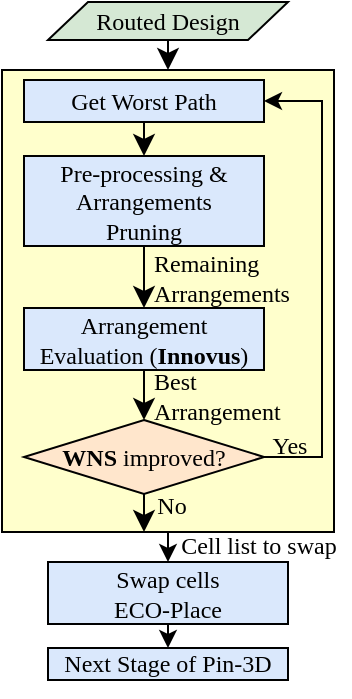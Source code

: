 <mxfile version="24.3.1" type="github" pages="2">
  <diagram name="Page-1" id="XErxERJ1ZHLDVIIJKSSp">
    <mxGraphModel dx="517" dy="1039" grid="0" gridSize="10" guides="1" tooltips="1" connect="1" arrows="1" fold="1" page="0" pageScale="1" pageWidth="850" pageHeight="1100" background="none" math="0" shadow="0">
      <root>
        <mxCell id="0" />
        <mxCell id="1" parent="0" />
        <mxCell id="jLSsSlZWC7ViVXlGuK6f-1" style="edgeStyle=orthogonalEdgeStyle;rounded=0;orthogonalLoop=1;jettySize=auto;html=1;exitX=0.5;exitY=1;exitDx=0;exitDy=0;entryX=0.5;entryY=0;entryDx=0;entryDy=0;" edge="1" parent="1" target="jLSsSlZWC7ViVXlGuK6f-22">
          <mxGeometry relative="1" as="geometry">
            <mxPoint x="323" y="48" as="sourcePoint" />
          </mxGeometry>
        </mxCell>
        <mxCell id="jLSsSlZWC7ViVXlGuK6f-2" value="" style="rounded=0;whiteSpace=wrap;html=1;fillColor=#FFFFCC;strokeColor=#000000;" vertex="1" parent="1">
          <mxGeometry x="240" y="-181" width="166" height="231" as="geometry" />
        </mxCell>
        <mxCell id="jLSsSlZWC7ViVXlGuK6f-3" style="edgeStyle=none;curved=1;rounded=0;orthogonalLoop=1;jettySize=auto;html=1;exitX=0.5;exitY=1;exitDx=0;exitDy=0;entryX=0.5;entryY=0;entryDx=0;entryDy=0;fontSize=12;startSize=8;endSize=8;strokeColor=#000000;fontColor=#000000;fillColor=#ffe6cc;" edge="1" parent="1" source="jLSsSlZWC7ViVXlGuK6f-4" target="jLSsSlZWC7ViVXlGuK6f-2">
          <mxGeometry relative="1" as="geometry" />
        </mxCell>
        <mxCell id="jLSsSlZWC7ViVXlGuK6f-4" value="Routed Design" style="shape=parallelogram;perimeter=parallelogramPerimeter;whiteSpace=wrap;html=1;fixedSize=1;fontFamily=Times New Roman;fillColor=#d5e8d4;strokeColor=#000000;" vertex="1" parent="1">
          <mxGeometry x="263" y="-215" width="120" height="19" as="geometry" />
        </mxCell>
        <mxCell id="jLSsSlZWC7ViVXlGuK6f-5" style="edgeStyle=none;curved=1;rounded=0;orthogonalLoop=1;jettySize=auto;html=1;exitX=0.5;exitY=1;exitDx=0;exitDy=0;entryX=0.5;entryY=0;entryDx=0;entryDy=0;fontSize=12;startSize=8;endSize=8;strokeColor=#000000;fontColor=#000000;fillColor=#ffe6cc;" edge="1" parent="1" source="jLSsSlZWC7ViVXlGuK6f-6" target="jLSsSlZWC7ViVXlGuK6f-8">
          <mxGeometry relative="1" as="geometry" />
        </mxCell>
        <mxCell id="jLSsSlZWC7ViVXlGuK6f-6" value="Get Worst Path" style="rounded=0;whiteSpace=wrap;html=1;fontFamily=Times New Roman;fillColor=#dae8fc;strokeColor=#000000;" vertex="1" parent="1">
          <mxGeometry x="251" y="-176" width="120" height="21" as="geometry" />
        </mxCell>
        <mxCell id="jLSsSlZWC7ViVXlGuK6f-7" style="edgeStyle=none;curved=1;rounded=0;orthogonalLoop=1;jettySize=auto;html=1;exitX=0.5;exitY=1;exitDx=0;exitDy=0;entryX=0.5;entryY=0;entryDx=0;entryDy=0;fontSize=12;startSize=8;endSize=8;strokeColor=#000000;fontColor=#000000;fillColor=#ffe6cc;" edge="1" parent="1" source="jLSsSlZWC7ViVXlGuK6f-8" target="jLSsSlZWC7ViVXlGuK6f-9">
          <mxGeometry relative="1" as="geometry" />
        </mxCell>
        <mxCell id="jLSsSlZWC7ViVXlGuK6f-8" value="Pre-processing &amp;amp;&lt;div&gt;Arrangements&lt;/div&gt;&lt;div&gt;Pruning&lt;/div&gt;" style="rounded=0;whiteSpace=wrap;html=1;fontFamily=Times New Roman;fillColor=#dae8fc;strokeColor=#000000;" vertex="1" parent="1">
          <mxGeometry x="251" y="-138" width="120" height="45" as="geometry" />
        </mxCell>
        <mxCell id="jLSsSlZWC7ViVXlGuK6f-9" value="Arrangement Evaluation (&lt;b&gt;Innovus&lt;/b&gt;)" style="rounded=0;whiteSpace=wrap;html=1;fontFamily=Times New Roman;fillColor=#dae8fc;strokeColor=#000000;" vertex="1" parent="1">
          <mxGeometry x="251" y="-62" width="120" height="31" as="geometry" />
        </mxCell>
        <mxCell id="jLSsSlZWC7ViVXlGuK6f-10" style="edgeStyle=none;curved=1;rounded=0;orthogonalLoop=1;jettySize=auto;html=1;exitX=0.5;exitY=1;exitDx=0;exitDy=0;fontSize=12;startSize=8;endSize=8;strokeColor=#000000;fontColor=#000000;fillColor=#ffe6cc;" edge="1" parent="1" source="jLSsSlZWC7ViVXlGuK6f-12">
          <mxGeometry relative="1" as="geometry">
            <mxPoint x="311" y="50" as="targetPoint" />
          </mxGeometry>
        </mxCell>
        <mxCell id="jLSsSlZWC7ViVXlGuK6f-11" style="edgeStyle=orthogonalEdgeStyle;rounded=0;orthogonalLoop=1;jettySize=auto;html=1;exitX=1;exitY=0.5;exitDx=0;exitDy=0;entryX=1;entryY=0.5;entryDx=0;entryDy=0;" edge="1" parent="1" source="jLSsSlZWC7ViVXlGuK6f-12" target="jLSsSlZWC7ViVXlGuK6f-6">
          <mxGeometry relative="1" as="geometry">
            <Array as="points">
              <mxPoint x="400" y="13" />
              <mxPoint x="400" y="-165" />
            </Array>
          </mxGeometry>
        </mxCell>
        <mxCell id="jLSsSlZWC7ViVXlGuK6f-12" value="&lt;b&gt;WNS&lt;/b&gt; improved?" style="rhombus;whiteSpace=wrap;html=1;fontFamily=Times New Roman;fillColor=#ffe6cc;strokeColor=#000000;" vertex="1" parent="1">
          <mxGeometry x="251" y="-6" width="120" height="37" as="geometry" />
        </mxCell>
        <mxCell id="jLSsSlZWC7ViVXlGuK6f-13" style="edgeStyle=none;curved=1;rounded=0;orthogonalLoop=1;jettySize=auto;html=1;exitX=0.5;exitY=1;exitDx=0;exitDy=0;fontSize=12;startSize=8;endSize=8;strokeColor=#000000;fontColor=#000000;fillColor=#ffe6cc;" edge="1" parent="1" source="jLSsSlZWC7ViVXlGuK6f-12" target="jLSsSlZWC7ViVXlGuK6f-12">
          <mxGeometry relative="1" as="geometry" />
        </mxCell>
        <mxCell id="jLSsSlZWC7ViVXlGuK6f-14" style="edgeStyle=none;curved=1;rounded=0;orthogonalLoop=1;jettySize=auto;html=1;exitX=0.5;exitY=0;exitDx=0;exitDy=0;fontSize=12;startSize=8;endSize=8;strokeColor=#000000;fontColor=#000000;fillColor=#ffe6cc;" edge="1" parent="1" source="jLSsSlZWC7ViVXlGuK6f-12" target="jLSsSlZWC7ViVXlGuK6f-12">
          <mxGeometry relative="1" as="geometry" />
        </mxCell>
        <mxCell id="jLSsSlZWC7ViVXlGuK6f-15" style="edgeStyle=none;curved=1;rounded=0;orthogonalLoop=1;jettySize=auto;html=1;exitX=0.5;exitY=1;exitDx=0;exitDy=0;entryX=0.5;entryY=0;entryDx=0;entryDy=0;fontSize=12;startSize=8;endSize=8;strokeColor=#000000;fontColor=#000000;fillColor=#ffe6cc;" edge="1" parent="1" source="jLSsSlZWC7ViVXlGuK6f-9" target="jLSsSlZWC7ViVXlGuK6f-12">
          <mxGeometry relative="1" as="geometry">
            <mxPoint x="311" y="-23" as="sourcePoint" />
            <mxPoint x="321" y="-44" as="targetPoint" />
          </mxGeometry>
        </mxCell>
        <mxCell id="jLSsSlZWC7ViVXlGuK6f-16" value="Yes" style="text;html=1;align=center;verticalAlign=middle;whiteSpace=wrap;rounded=0;fontSize=12;fontFamily=Times New Roman;strokeColor=none;fillColor=none;" vertex="1" parent="1">
          <mxGeometry x="354" y="-8" width="60" height="30" as="geometry" />
        </mxCell>
        <mxCell id="jLSsSlZWC7ViVXlGuK6f-17" value="No" style="text;html=1;align=center;verticalAlign=middle;whiteSpace=wrap;rounded=0;fontSize=12;fontFamily=Times New Roman;strokeColor=none;fillColor=none;" vertex="1" parent="1">
          <mxGeometry x="295" y="22" width="60" height="30" as="geometry" />
        </mxCell>
        <mxCell id="jLSsSlZWC7ViVXlGuK6f-18" value="&lt;font face=&quot;Times New Roman&quot;&gt;Remaining&lt;/font&gt;&lt;div&gt;&lt;font face=&quot;Times New Roman&quot;&gt;Arrangements&lt;/font&gt;&lt;/div&gt;" style="text;html=1;align=left;verticalAlign=middle;whiteSpace=wrap;rounded=0;" vertex="1" parent="1">
          <mxGeometry x="314" y="-92" width="60" height="30" as="geometry" />
        </mxCell>
        <mxCell id="jLSsSlZWC7ViVXlGuK6f-19" value="&lt;font face=&quot;Times New Roman&quot;&gt;Best Arrangement&lt;/font&gt;" style="text;html=1;align=left;verticalAlign=middle;whiteSpace=wrap;rounded=0;" vertex="1" parent="1">
          <mxGeometry x="314" y="-33" width="67" height="30" as="geometry" />
        </mxCell>
        <mxCell id="jLSsSlZWC7ViVXlGuK6f-20" value="Cell list to swap" style="text;html=1;align=center;verticalAlign=middle;whiteSpace=wrap;rounded=0;fontFamily=Times New Roman;" vertex="1" parent="1">
          <mxGeometry x="323" y="42" width="91" height="30" as="geometry" />
        </mxCell>
        <mxCell id="jLSsSlZWC7ViVXlGuK6f-21" style="edgeStyle=orthogonalEdgeStyle;rounded=0;orthogonalLoop=1;jettySize=auto;html=1;exitX=0.5;exitY=1;exitDx=0;exitDy=0;entryX=0.5;entryY=0;entryDx=0;entryDy=0;" edge="1" parent="1" source="jLSsSlZWC7ViVXlGuK6f-22" target="jLSsSlZWC7ViVXlGuK6f-23">
          <mxGeometry relative="1" as="geometry" />
        </mxCell>
        <mxCell id="jLSsSlZWC7ViVXlGuK6f-22" value="Swap cells&lt;div&gt;ECO-Place&lt;/div&gt;" style="rounded=0;whiteSpace=wrap;html=1;fontFamily=Times New Roman;fillColor=#dae8fc;strokeColor=#000000;" vertex="1" parent="1">
          <mxGeometry x="263" y="65" width="120" height="31" as="geometry" />
        </mxCell>
        <mxCell id="jLSsSlZWC7ViVXlGuK6f-23" value="Next Stage of Pin-3D" style="rounded=0;whiteSpace=wrap;html=1;fontFamily=Times New Roman;fillColor=#dae8fc;strokeColor=#000000;" vertex="1" parent="1">
          <mxGeometry x="263" y="108" width="120" height="16" as="geometry" />
        </mxCell>
        <mxCell id="jLSsSlZWC7ViVXlGuK6f-24" style="edgeStyle=orthogonalEdgeStyle;rounded=0;orthogonalLoop=1;jettySize=auto;html=1;exitX=0.5;exitY=1;exitDx=0;exitDy=0;" edge="1" parent="1" source="jLSsSlZWC7ViVXlGuK6f-23" target="jLSsSlZWC7ViVXlGuK6f-23">
          <mxGeometry relative="1" as="geometry" />
        </mxCell>
      </root>
    </mxGraphModel>
  </diagram>
  <diagram id="l15pQozAcrHHwmY1cU3F" name="Page-2">
    <mxGraphModel dx="517" dy="1739" grid="1" gridSize="10" guides="1" tooltips="1" connect="1" arrows="1" fold="1" page="1" pageScale="1" pageWidth="850" pageHeight="1100" math="0" shadow="0">
      <root>
        <mxCell id="0" />
        <mxCell id="1" parent="0" />
        <mxCell id="x4QGXoq3KPUMwHsE2kM7-2" value="" style="rounded=0;whiteSpace=wrap;html=1;fillColor=#FFFFCC;strokeColor=#000000;" vertex="1" parent="1">
          <mxGeometry x="58" y="-153" width="166" height="193" as="geometry" />
        </mxCell>
        <mxCell id="x4QGXoq3KPUMwHsE2kM7-3" style="edgeStyle=none;curved=1;rounded=0;orthogonalLoop=1;jettySize=auto;html=1;exitX=0.5;exitY=1;exitDx=0;exitDy=0;entryX=0.5;entryY=0;entryDx=0;entryDy=0;fontSize=12;startSize=8;endSize=8;strokeColor=#000000;fontColor=#000000;fillColor=#ffe6cc;" edge="1" parent="1" source="x4QGXoq3KPUMwHsE2kM7-4" target="x4QGXoq3KPUMwHsE2kM7-2">
          <mxGeometry relative="1" as="geometry" />
        </mxCell>
        <mxCell id="x4QGXoq3KPUMwHsE2kM7-4" value="Routed Design" style="shape=parallelogram;perimeter=parallelogramPerimeter;whiteSpace=wrap;html=1;fixedSize=1;fontFamily=Times New Roman;fillColor=#d5e8d4;strokeColor=#000000;" vertex="1" parent="1">
          <mxGeometry x="81" y="-187" width="120" height="19" as="geometry" />
        </mxCell>
        <mxCell id="x4QGXoq3KPUMwHsE2kM7-5" style="edgeStyle=none;curved=1;rounded=0;orthogonalLoop=1;jettySize=auto;html=1;exitX=0.5;exitY=1;exitDx=0;exitDy=0;entryX=0.5;entryY=0;entryDx=0;entryDy=0;fontSize=12;startSize=8;endSize=8;strokeColor=#000000;fontColor=#000000;fillColor=#ffe6cc;" edge="1" parent="1" source="x4QGXoq3KPUMwHsE2kM7-6" target="x4QGXoq3KPUMwHsE2kM7-8">
          <mxGeometry relative="1" as="geometry" />
        </mxCell>
        <mxCell id="x4QGXoq3KPUMwHsE2kM7-6" value="Get &lt;i&gt;&lt;b&gt;N&lt;/b&gt;&lt;/i&gt; Worst Path" style="rounded=0;whiteSpace=wrap;html=1;fontFamily=Times New Roman;fillColor=#dae8fc;strokeColor=#000000;" vertex="1" parent="1">
          <mxGeometry x="81" y="-148" width="120" height="21" as="geometry" />
        </mxCell>
        <mxCell id="x4QGXoq3KPUMwHsE2kM7-7" style="edgeStyle=none;curved=1;rounded=0;orthogonalLoop=1;jettySize=auto;html=1;exitX=0.5;exitY=1;exitDx=0;exitDy=0;entryX=0.5;entryY=0;entryDx=0;entryDy=0;fontSize=12;startSize=8;endSize=8;strokeColor=#000000;fontColor=#000000;fillColor=#ffe6cc;" edge="1" parent="1" source="x4QGXoq3KPUMwHsE2kM7-8" target="x4QGXoq3KPUMwHsE2kM7-9">
          <mxGeometry relative="1" as="geometry" />
        </mxCell>
        <mxCell id="x4QGXoq3KPUMwHsE2kM7-8" value="Pre-processing &amp;amp;&lt;div&gt;Arrangements&lt;/div&gt;&lt;div&gt;Pruning&lt;/div&gt;" style="rounded=0;whiteSpace=wrap;html=1;fontFamily=Times New Roman;fillColor=#dae8fc;strokeColor=#000000;" vertex="1" parent="1">
          <mxGeometry x="81" y="-110" width="120" height="45" as="geometry" />
        </mxCell>
        <mxCell id="x4QGXoq3KPUMwHsE2kM7-9" value="Dynamic Programming&lt;div&gt;+ &lt;b&gt;LSTM&lt;/b&gt;&lt;/div&gt;" style="rounded=0;whiteSpace=wrap;html=1;fontFamily=Times New Roman;fillColor=#dae8fc;strokeColor=#000000;" vertex="1" parent="1">
          <mxGeometry x="81" y="-32" width="120" height="31" as="geometry" />
        </mxCell>
        <mxCell id="x4QGXoq3KPUMwHsE2kM7-14" style="edgeStyle=none;curved=1;rounded=0;orthogonalLoop=1;jettySize=auto;html=1;exitX=0.5;exitY=1;exitDx=0;exitDy=0;entryX=0.5;entryY=1;entryDx=0;entryDy=0;fontSize=12;startSize=8;endSize=8;strokeColor=#000000;fontColor=#000000;fillColor=#ffe6cc;" edge="1" parent="1" source="x4QGXoq3KPUMwHsE2kM7-9" target="x4QGXoq3KPUMwHsE2kM7-2">
          <mxGeometry relative="1" as="geometry">
            <mxPoint x="139" y="-39" as="sourcePoint" />
            <mxPoint x="129" y="16" as="targetPoint" />
          </mxGeometry>
        </mxCell>
        <mxCell id="ILFknQWSma48r7xBrEB1-21" value="&lt;font face=&quot;Times New Roman&quot;&gt;Remaining&lt;/font&gt;&lt;div&gt;&lt;font face=&quot;Times New Roman&quot;&gt;Arrangements&lt;/font&gt;&lt;/div&gt;" style="text;html=1;align=left;verticalAlign=middle;whiteSpace=wrap;rounded=0;" vertex="1" parent="1">
          <mxGeometry x="144" y="-62" width="60" height="30" as="geometry" />
        </mxCell>
        <mxCell id="Q0d1PJMn-KIVESCEy3f6-30" value="&lt;font face=&quot;Times New Roman&quot;&gt;Best Arrangement&lt;/font&gt;&lt;div&gt;&lt;font face=&quot;Times New Roman&quot;&gt;Combination&lt;/font&gt;&lt;/div&gt;" style="text;html=1;align=left;verticalAlign=middle;whiteSpace=wrap;rounded=0;" vertex="1" parent="1">
          <mxGeometry x="144" y="5" width="67" height="30" as="geometry" />
        </mxCell>
        <mxCell id="Q0d1PJMn-KIVESCEy3f6-32" style="edgeStyle=orthogonalEdgeStyle;rounded=0;orthogonalLoop=1;jettySize=auto;html=1;exitX=0.5;exitY=1;exitDx=0;exitDy=0;entryX=0.5;entryY=0;entryDx=0;entryDy=0;" edge="1" parent="1" target="Q0d1PJMn-KIVESCEy3f6-34">
          <mxGeometry relative="1" as="geometry">
            <mxPoint x="141" y="40" as="sourcePoint" />
          </mxGeometry>
        </mxCell>
        <mxCell id="Q0d1PJMn-KIVESCEy3f6-33" style="edgeStyle=orthogonalEdgeStyle;rounded=0;orthogonalLoop=1;jettySize=auto;html=1;exitX=0.5;exitY=1;exitDx=0;exitDy=0;entryX=0.5;entryY=0;entryDx=0;entryDy=0;" edge="1" parent="1" source="Q0d1PJMn-KIVESCEy3f6-34" target="Q0d1PJMn-KIVESCEy3f6-35">
          <mxGeometry relative="1" as="geometry" />
        </mxCell>
        <mxCell id="Q0d1PJMn-KIVESCEy3f6-34" value="Swap cells&lt;div&gt;ECO-Place&lt;/div&gt;" style="rounded=0;whiteSpace=wrap;html=1;fontFamily=Times New Roman;fillColor=#dae8fc;strokeColor=#000000;" vertex="1" parent="1">
          <mxGeometry x="81" y="57" width="120" height="31" as="geometry" />
        </mxCell>
        <mxCell id="Q0d1PJMn-KIVESCEy3f6-35" value="Next Stage of Pin-3D" style="rounded=0;whiteSpace=wrap;html=1;fontFamily=Times New Roman;fillColor=#dae8fc;strokeColor=#000000;" vertex="1" parent="1">
          <mxGeometry x="81" y="100" width="120" height="16" as="geometry" />
        </mxCell>
        <mxCell id="Q0d1PJMn-KIVESCEy3f6-36" style="edgeStyle=orthogonalEdgeStyle;rounded=0;orthogonalLoop=1;jettySize=auto;html=1;exitX=0.5;exitY=1;exitDx=0;exitDy=0;" edge="1" parent="1" source="Q0d1PJMn-KIVESCEy3f6-35" target="Q0d1PJMn-KIVESCEy3f6-35">
          <mxGeometry relative="1" as="geometry" />
        </mxCell>
        <mxCell id="Q0d1PJMn-KIVESCEy3f6-37" value="Cell list to swap" style="text;html=1;align=center;verticalAlign=middle;whiteSpace=wrap;rounded=0;fontFamily=Times New Roman;" vertex="1" parent="1">
          <mxGeometry x="140" y="34" width="91" height="30" as="geometry" />
        </mxCell>
      </root>
    </mxGraphModel>
  </diagram>
</mxfile>
